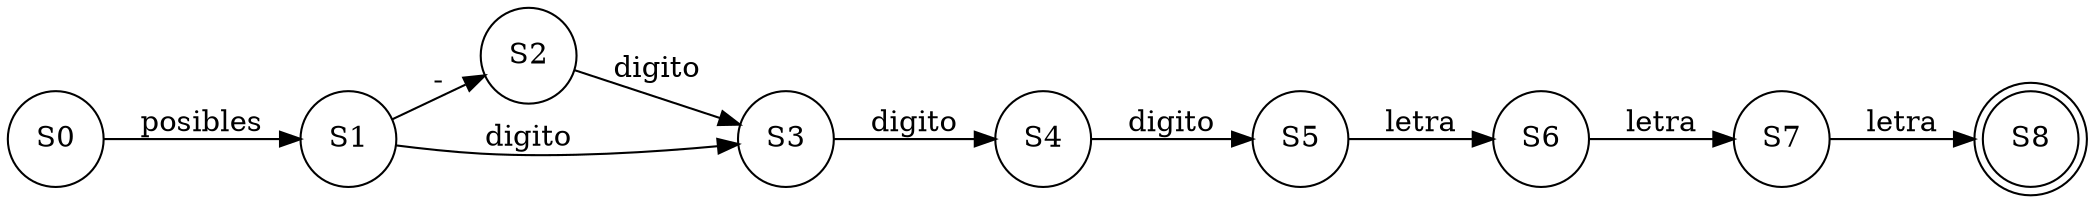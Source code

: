 digraph structs {
rankdir=LR;
node [shape=doublecircle];S8;
node [shape=circle];S0->S1[label="posibles"];
S1->S2[label="-"];
S1->S3[label="digito"];
S2->S3[label="digito"];
S3->S4[label="digito"];
S4->S5[label="digito"];
S5->S6[label="letra"];
S6->S7[label="letra"];
S7->S8[label="letra"];
}
